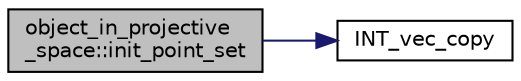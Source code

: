 digraph "object_in_projective_space::init_point_set"
{
  edge [fontname="Helvetica",fontsize="10",labelfontname="Helvetica",labelfontsize="10"];
  node [fontname="Helvetica",fontsize="10",shape=record];
  rankdir="LR";
  Node84 [label="object_in_projective\l_space::init_point_set",height=0.2,width=0.4,color="black", fillcolor="grey75", style="filled", fontcolor="black"];
  Node84 -> Node85 [color="midnightblue",fontsize="10",style="solid",fontname="Helvetica"];
  Node85 [label="INT_vec_copy",height=0.2,width=0.4,color="black", fillcolor="white", style="filled",URL="$df/dbf/sajeeb_8_c.html#ac2d875e27e009af6ec04d17254d11075"];
}
